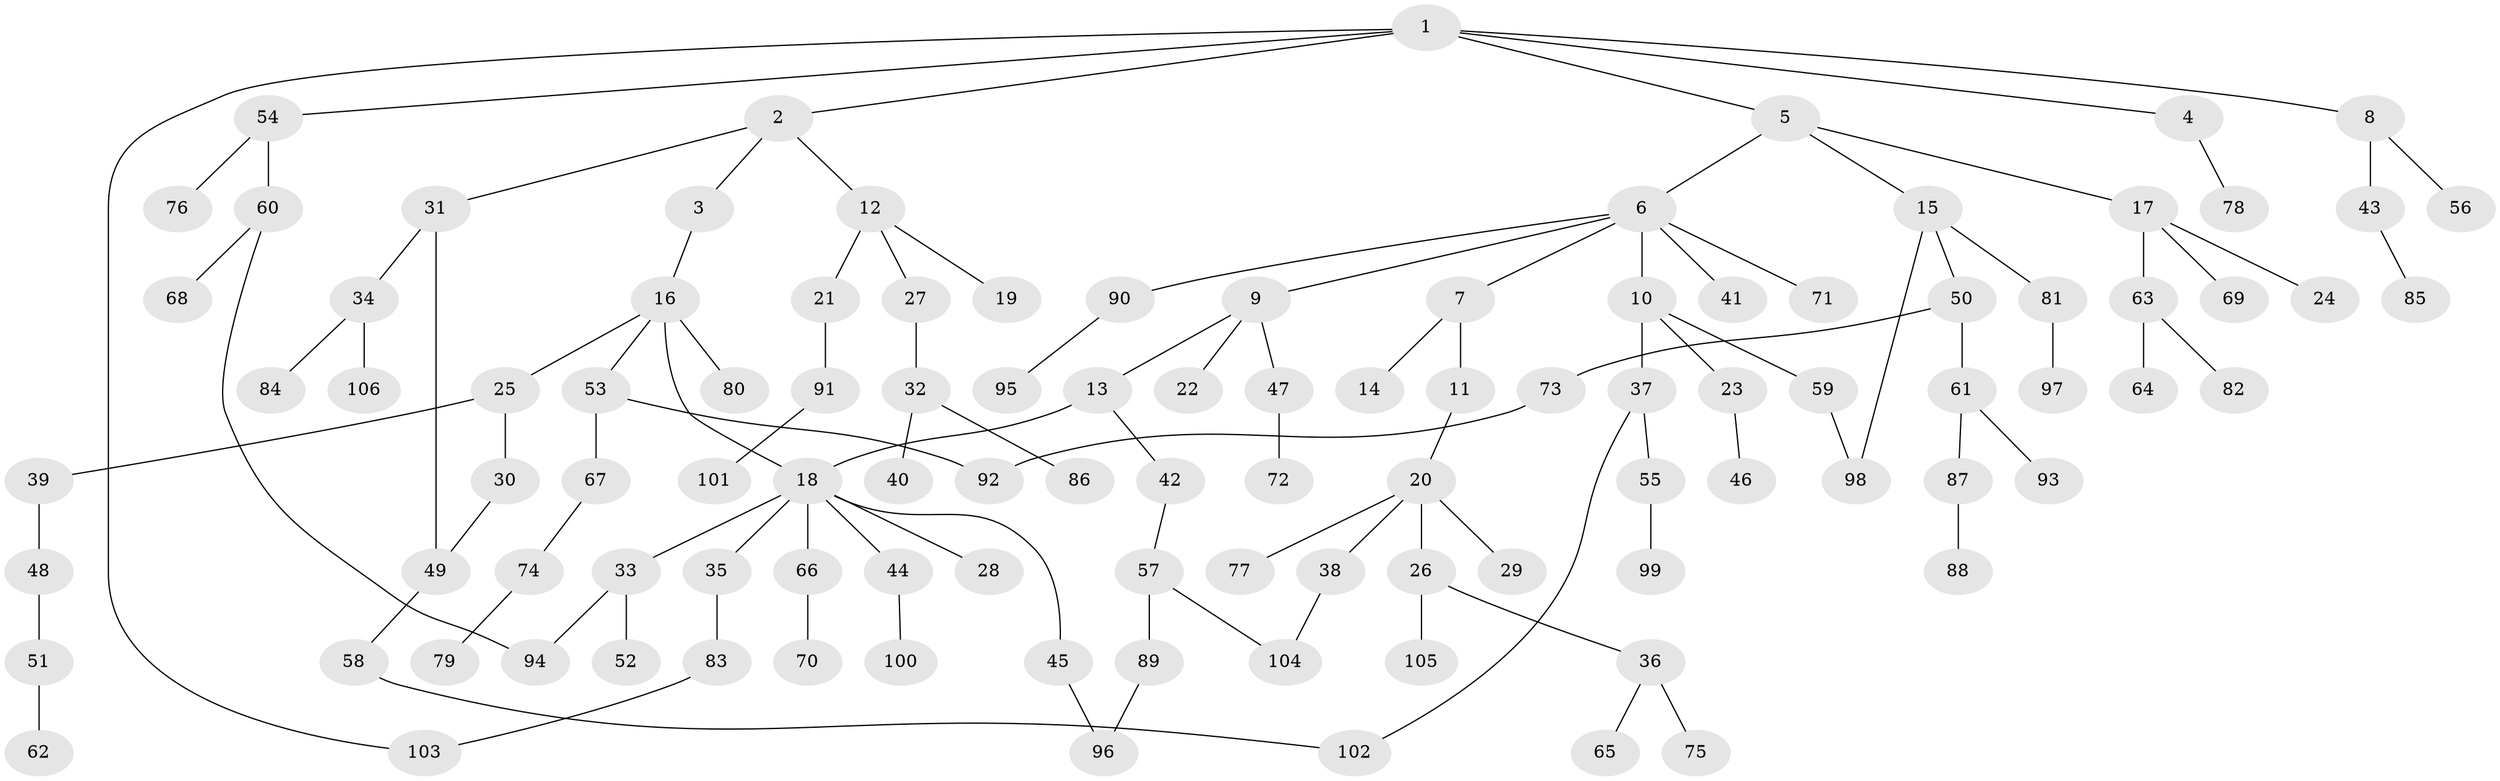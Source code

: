 // Generated by graph-tools (version 1.1) at 2025/10/02/27/25 16:10:51]
// undirected, 106 vertices, 114 edges
graph export_dot {
graph [start="1"]
  node [color=gray90,style=filled];
  1;
  2;
  3;
  4;
  5;
  6;
  7;
  8;
  9;
  10;
  11;
  12;
  13;
  14;
  15;
  16;
  17;
  18;
  19;
  20;
  21;
  22;
  23;
  24;
  25;
  26;
  27;
  28;
  29;
  30;
  31;
  32;
  33;
  34;
  35;
  36;
  37;
  38;
  39;
  40;
  41;
  42;
  43;
  44;
  45;
  46;
  47;
  48;
  49;
  50;
  51;
  52;
  53;
  54;
  55;
  56;
  57;
  58;
  59;
  60;
  61;
  62;
  63;
  64;
  65;
  66;
  67;
  68;
  69;
  70;
  71;
  72;
  73;
  74;
  75;
  76;
  77;
  78;
  79;
  80;
  81;
  82;
  83;
  84;
  85;
  86;
  87;
  88;
  89;
  90;
  91;
  92;
  93;
  94;
  95;
  96;
  97;
  98;
  99;
  100;
  101;
  102;
  103;
  104;
  105;
  106;
  1 -- 2;
  1 -- 4;
  1 -- 5;
  1 -- 8;
  1 -- 54;
  1 -- 103;
  2 -- 3;
  2 -- 12;
  2 -- 31;
  3 -- 16;
  4 -- 78;
  5 -- 6;
  5 -- 15;
  5 -- 17;
  6 -- 7;
  6 -- 9;
  6 -- 10;
  6 -- 41;
  6 -- 71;
  6 -- 90;
  7 -- 11;
  7 -- 14;
  8 -- 43;
  8 -- 56;
  9 -- 13;
  9 -- 22;
  9 -- 47;
  10 -- 23;
  10 -- 37;
  10 -- 59;
  11 -- 20;
  12 -- 19;
  12 -- 21;
  12 -- 27;
  13 -- 42;
  13 -- 18;
  15 -- 50;
  15 -- 81;
  15 -- 98;
  16 -- 18;
  16 -- 25;
  16 -- 53;
  16 -- 80;
  17 -- 24;
  17 -- 63;
  17 -- 69;
  18 -- 28;
  18 -- 33;
  18 -- 35;
  18 -- 44;
  18 -- 45;
  18 -- 66;
  20 -- 26;
  20 -- 29;
  20 -- 38;
  20 -- 77;
  21 -- 91;
  23 -- 46;
  25 -- 30;
  25 -- 39;
  26 -- 36;
  26 -- 105;
  27 -- 32;
  30 -- 49;
  31 -- 34;
  31 -- 49;
  32 -- 40;
  32 -- 86;
  33 -- 52;
  33 -- 94;
  34 -- 84;
  34 -- 106;
  35 -- 83;
  36 -- 65;
  36 -- 75;
  37 -- 55;
  37 -- 102;
  38 -- 104;
  39 -- 48;
  42 -- 57;
  43 -- 85;
  44 -- 100;
  45 -- 96;
  47 -- 72;
  48 -- 51;
  49 -- 58;
  50 -- 61;
  50 -- 73;
  51 -- 62;
  53 -- 67;
  53 -- 92;
  54 -- 60;
  54 -- 76;
  55 -- 99;
  57 -- 89;
  57 -- 104;
  58 -- 102;
  59 -- 98;
  60 -- 68;
  60 -- 94;
  61 -- 87;
  61 -- 93;
  63 -- 64;
  63 -- 82;
  66 -- 70;
  67 -- 74;
  73 -- 92;
  74 -- 79;
  81 -- 97;
  83 -- 103;
  87 -- 88;
  89 -- 96;
  90 -- 95;
  91 -- 101;
}
